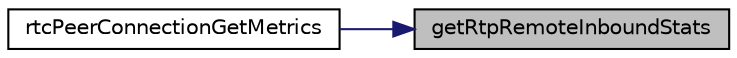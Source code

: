 digraph "getRtpRemoteInboundStats"
{
 // LATEX_PDF_SIZE
  edge [fontname="Helvetica",fontsize="10",labelfontname="Helvetica",labelfontsize="10"];
  node [fontname="Helvetica",fontsize="10",shape=record];
  rankdir="RL";
  Node1 [label="getRtpRemoteInboundStats",height=0.2,width=0.4,color="black", fillcolor="grey75", style="filled", fontcolor="black",tooltip="Get remote RTP inbound stats."];
  Node1 -> Node2 [dir="back",color="midnightblue",fontsize="10",style="solid",fontname="Helvetica"];
  Node2 [label="rtcPeerConnectionGetMetrics",height=0.2,width=0.4,color="black", fillcolor="white", style="filled",URL="$group__PublicMemberFunctions.html#ga469e0f69e03630ad5b03d8921afd62be",tooltip="Get the relevant/all metrics based on the RTCStatsType field. This does not include any signaling rel..."];
}
